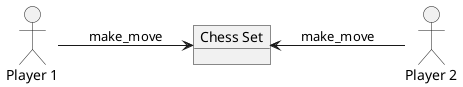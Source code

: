 @startuml
'fig_7'
left to right direction
skinparam monochrome true
skinparam handwritten false
hide class circle
hide abstract circle
skinparam shadowing false
skinparam classAttributeIconSize 0

allowmixing

actor :Player 1: as p1
object "Chess Set" as cs
actor :Player 2: as p2

p1 --> cs : make_move
cs <-- p2 : make_move
@enduml
